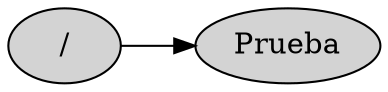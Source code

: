 digraph G{rankdir=LR;
 graph [splines=ortho, nodesep=0.5];
node [shape=ellipse, style=filled]
"/" -> "Prueba"
}
